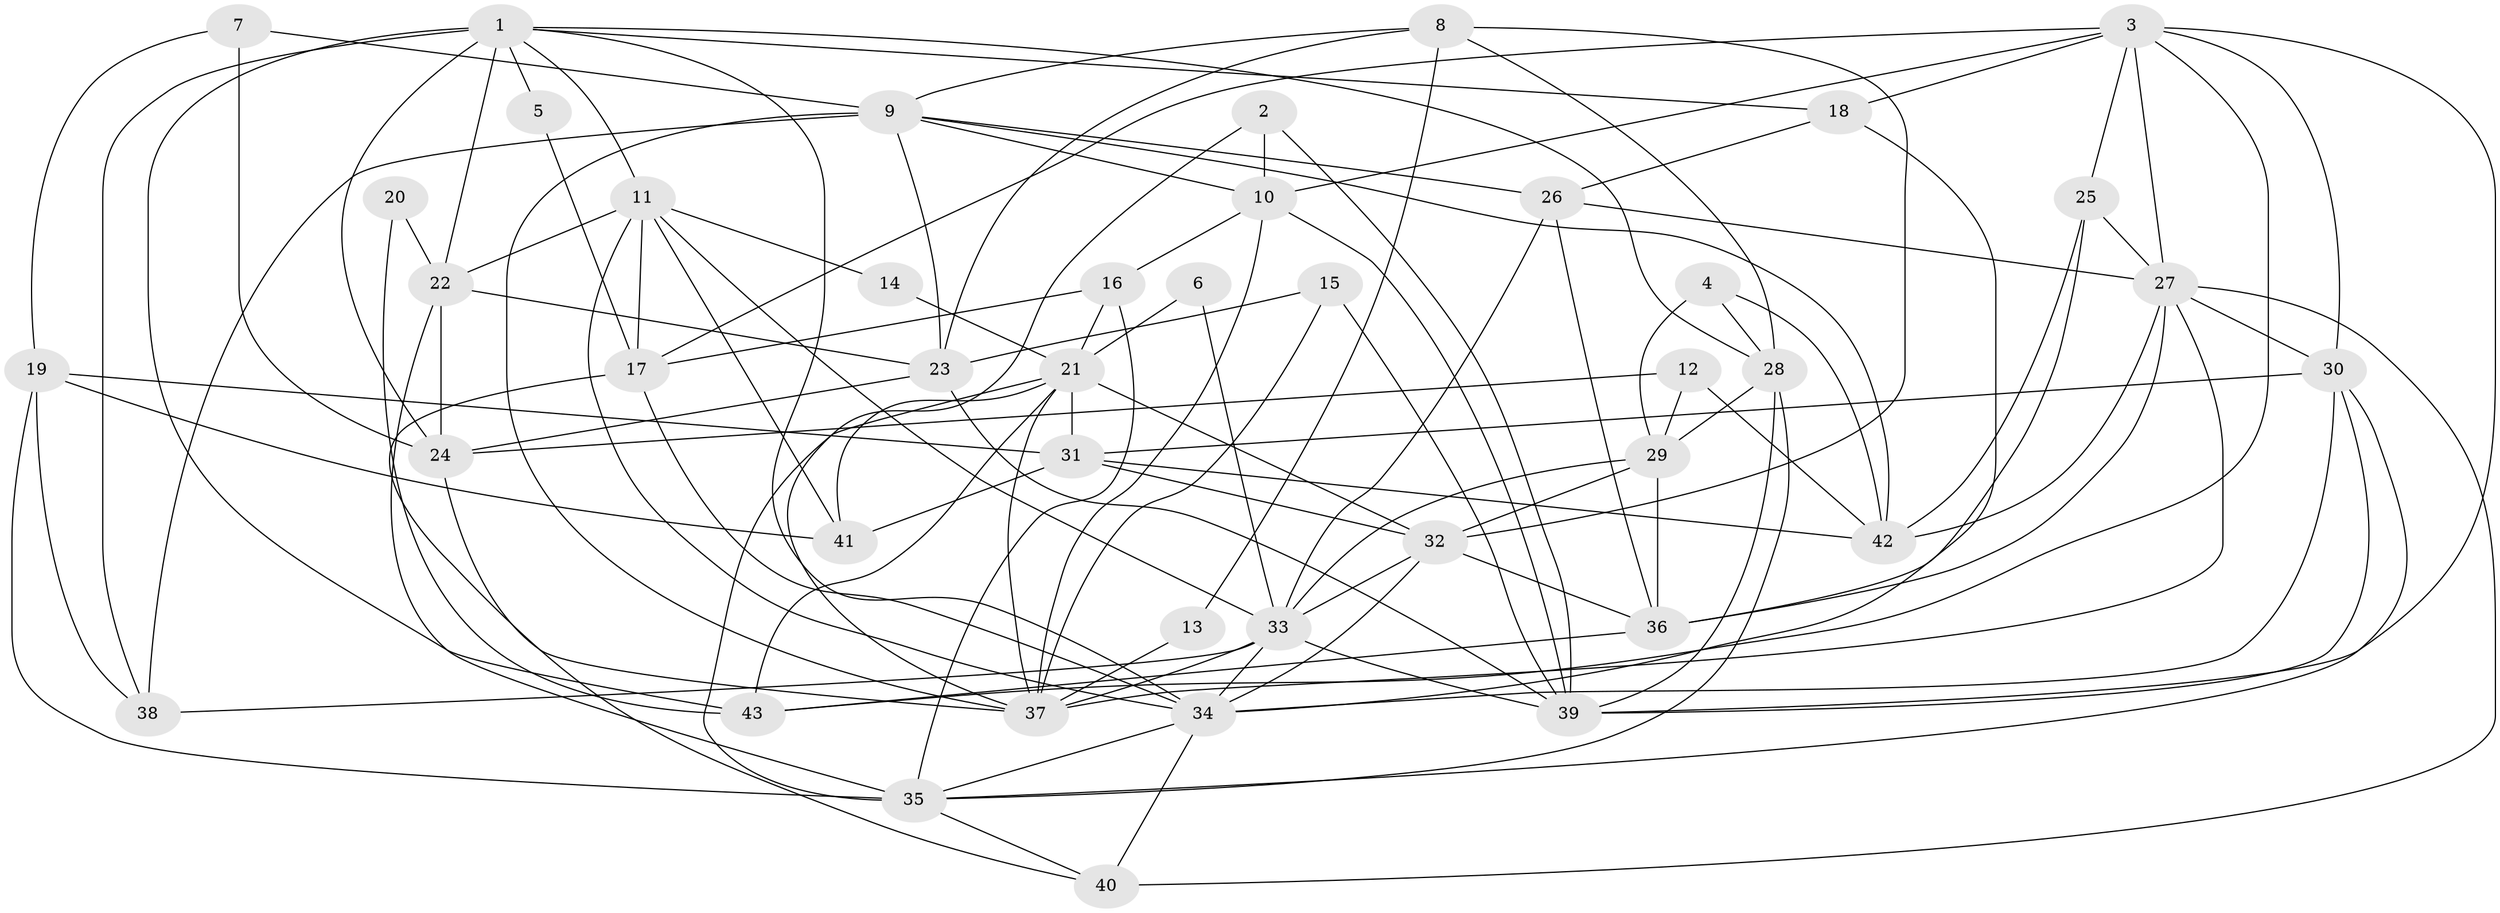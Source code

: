 // original degree distribution, {2: 0.23529411764705882, 6: 0.1411764705882353, 4: 0.2235294117647059, 3: 0.16470588235294117, 5: 0.18823529411764706, 7: 0.03529411764705882, 9: 0.011764705882352941}
// Generated by graph-tools (version 1.1) at 2025/26/03/09/25 03:26:11]
// undirected, 43 vertices, 117 edges
graph export_dot {
graph [start="1"]
  node [color=gray90,style=filled];
  1;
  2;
  3;
  4;
  5;
  6;
  7;
  8;
  9;
  10;
  11;
  12;
  13;
  14;
  15;
  16;
  17;
  18;
  19;
  20;
  21;
  22;
  23;
  24;
  25;
  26;
  27;
  28;
  29;
  30;
  31;
  32;
  33;
  34;
  35;
  36;
  37;
  38;
  39;
  40;
  41;
  42;
  43;
  1 -- 5 [weight=1.0];
  1 -- 11 [weight=1.0];
  1 -- 18 [weight=1.0];
  1 -- 22 [weight=1.0];
  1 -- 24 [weight=1.0];
  1 -- 28 [weight=1.0];
  1 -- 34 [weight=1.0];
  1 -- 38 [weight=2.0];
  1 -- 43 [weight=1.0];
  2 -- 10 [weight=1.0];
  2 -- 37 [weight=1.0];
  2 -- 39 [weight=1.0];
  3 -- 10 [weight=1.0];
  3 -- 17 [weight=1.0];
  3 -- 18 [weight=1.0];
  3 -- 25 [weight=1.0];
  3 -- 27 [weight=1.0];
  3 -- 30 [weight=1.0];
  3 -- 39 [weight=1.0];
  3 -- 43 [weight=1.0];
  4 -- 28 [weight=1.0];
  4 -- 29 [weight=1.0];
  4 -- 42 [weight=1.0];
  5 -- 17 [weight=1.0];
  6 -- 21 [weight=1.0];
  6 -- 33 [weight=1.0];
  7 -- 9 [weight=1.0];
  7 -- 19 [weight=1.0];
  7 -- 24 [weight=1.0];
  8 -- 9 [weight=1.0];
  8 -- 13 [weight=1.0];
  8 -- 23 [weight=1.0];
  8 -- 28 [weight=1.0];
  8 -- 32 [weight=1.0];
  9 -- 10 [weight=1.0];
  9 -- 23 [weight=1.0];
  9 -- 26 [weight=1.0];
  9 -- 37 [weight=1.0];
  9 -- 38 [weight=1.0];
  9 -- 42 [weight=1.0];
  10 -- 16 [weight=1.0];
  10 -- 37 [weight=1.0];
  10 -- 39 [weight=1.0];
  11 -- 14 [weight=1.0];
  11 -- 17 [weight=1.0];
  11 -- 22 [weight=1.0];
  11 -- 33 [weight=1.0];
  11 -- 34 [weight=1.0];
  11 -- 41 [weight=1.0];
  12 -- 24 [weight=1.0];
  12 -- 29 [weight=1.0];
  12 -- 42 [weight=1.0];
  13 -- 37 [weight=1.0];
  14 -- 21 [weight=1.0];
  15 -- 23 [weight=1.0];
  15 -- 37 [weight=1.0];
  15 -- 39 [weight=1.0];
  16 -- 17 [weight=1.0];
  16 -- 21 [weight=1.0];
  16 -- 35 [weight=1.0];
  17 -- 34 [weight=1.0];
  17 -- 40 [weight=1.0];
  18 -- 26 [weight=1.0];
  18 -- 34 [weight=1.0];
  19 -- 31 [weight=2.0];
  19 -- 35 [weight=1.0];
  19 -- 38 [weight=1.0];
  19 -- 41 [weight=1.0];
  20 -- 22 [weight=1.0];
  20 -- 43 [weight=1.0];
  21 -- 31 [weight=1.0];
  21 -- 32 [weight=1.0];
  21 -- 35 [weight=1.0];
  21 -- 37 [weight=1.0];
  21 -- 41 [weight=1.0];
  21 -- 43 [weight=1.0];
  22 -- 23 [weight=1.0];
  22 -- 24 [weight=1.0];
  22 -- 35 [weight=1.0];
  23 -- 24 [weight=1.0];
  23 -- 39 [weight=1.0];
  24 -- 37 [weight=1.0];
  25 -- 27 [weight=1.0];
  25 -- 36 [weight=2.0];
  25 -- 42 [weight=1.0];
  26 -- 27 [weight=1.0];
  26 -- 33 [weight=3.0];
  26 -- 36 [weight=1.0];
  27 -- 30 [weight=1.0];
  27 -- 36 [weight=1.0];
  27 -- 37 [weight=1.0];
  27 -- 40 [weight=1.0];
  27 -- 42 [weight=1.0];
  28 -- 29 [weight=1.0];
  28 -- 35 [weight=1.0];
  28 -- 39 [weight=1.0];
  29 -- 32 [weight=1.0];
  29 -- 33 [weight=1.0];
  29 -- 36 [weight=1.0];
  30 -- 31 [weight=1.0];
  30 -- 34 [weight=1.0];
  30 -- 35 [weight=1.0];
  30 -- 39 [weight=1.0];
  31 -- 32 [weight=1.0];
  31 -- 41 [weight=1.0];
  31 -- 42 [weight=1.0];
  32 -- 33 [weight=1.0];
  32 -- 34 [weight=1.0];
  32 -- 36 [weight=1.0];
  33 -- 34 [weight=2.0];
  33 -- 37 [weight=1.0];
  33 -- 38 [weight=3.0];
  33 -- 39 [weight=1.0];
  34 -- 35 [weight=1.0];
  34 -- 40 [weight=1.0];
  35 -- 40 [weight=1.0];
  36 -- 43 [weight=3.0];
}
